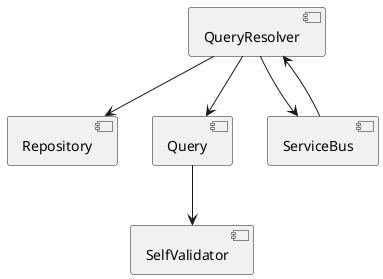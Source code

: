 @startuml component-query-side

    [QueryResolver]
    [SelfValidator]
    [Repository]

    [Query]

    [ServiceBus]

    [QueryResolver] --> [Query]
    [Query] --> [SelfValidator]
    [QueryResolver] --> [ServiceBus]
    [ServiceBus] --> [QueryResolver]
    [QueryResolver] --> [Repository]

@enduml
